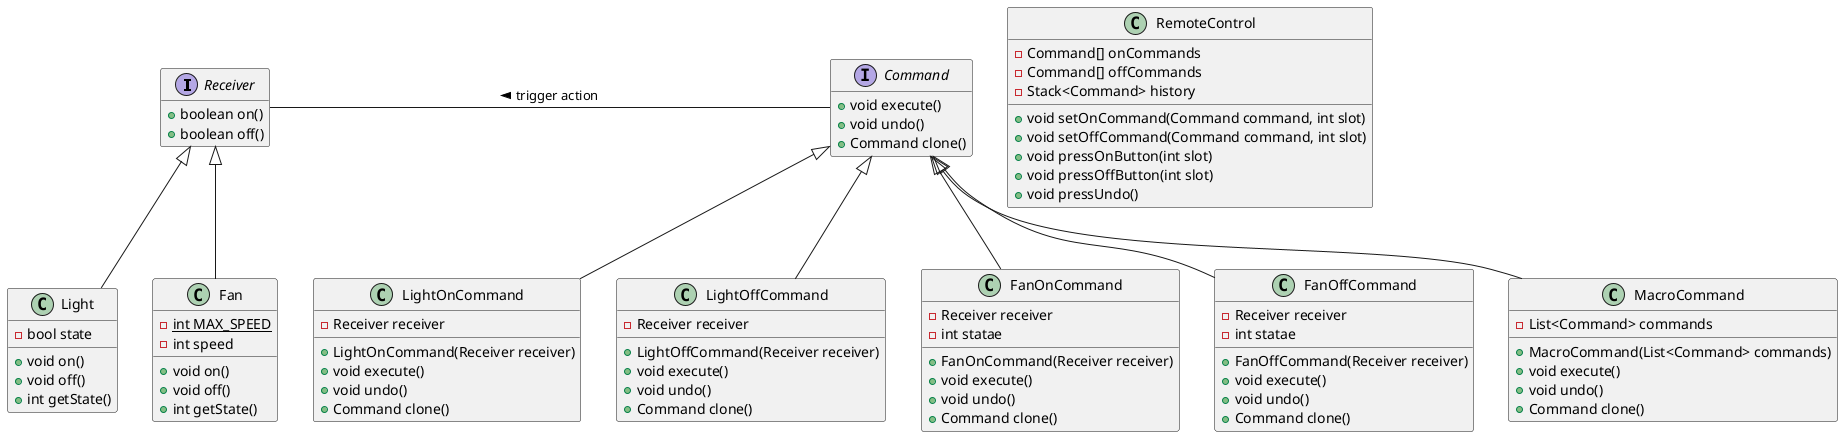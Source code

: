 @startuml example
hide empty members

interface Receiver{
    + boolean on()
    + boolean off()
}

class Light{
    - bool state
    + void on()
    + void off()
    + int getState()
}

class Fan{
    - {static} int MAX_SPEED
    - int speed
    + void on()
    + void off()
    + int getState()
}

interface Command{
    + void execute()
    + void undo()
    + Command clone()
}

class LightOnCommand{
    - Receiver receiver
    + LightOnCommand(Receiver receiver)
    + void execute()
    + void undo()
    + Command clone()
}

class LightOffCommand{
    - Receiver receiver
    + LightOffCommand(Receiver receiver)
    + void execute()
    + void undo()
    + Command clone()
}

class FanOnCommand{
    - Receiver receiver
    - int statae
    + FanOnCommand(Receiver receiver)
    + void execute()
    + void undo()
    + Command clone()
}

class FanOffCommand{
    - Receiver receiver
    - int statae
    + FanOffCommand(Receiver receiver)
    + void execute()
    + void undo()
    + Command clone()
}

class MacroCommand{
    - List<Command> commands
    + MacroCommand(List<Command> commands)
    + void execute()
    + void undo()
    + Command clone()
}

class RemoteControl{
    - Command[] onCommands
    - Command[] offCommands
    - Stack<Command> history
    + void setOnCommand(Command command, int slot)
    + void setOffCommand(Command command, int slot)
    + void pressOnButton(int slot)
    + void pressOffButton(int slot)
    + void pressUndo()
}

Receiver <|-- Light
Receiver <|-- Fan

Command <|-- LightOnCommand
Command <|-- LightOffCommand
Command <|-- FanOnCommand
Command <|-- FanOffCommand
Command <|-- MacroCommand

Command -left- Receiver: > trigger action

@enduml
